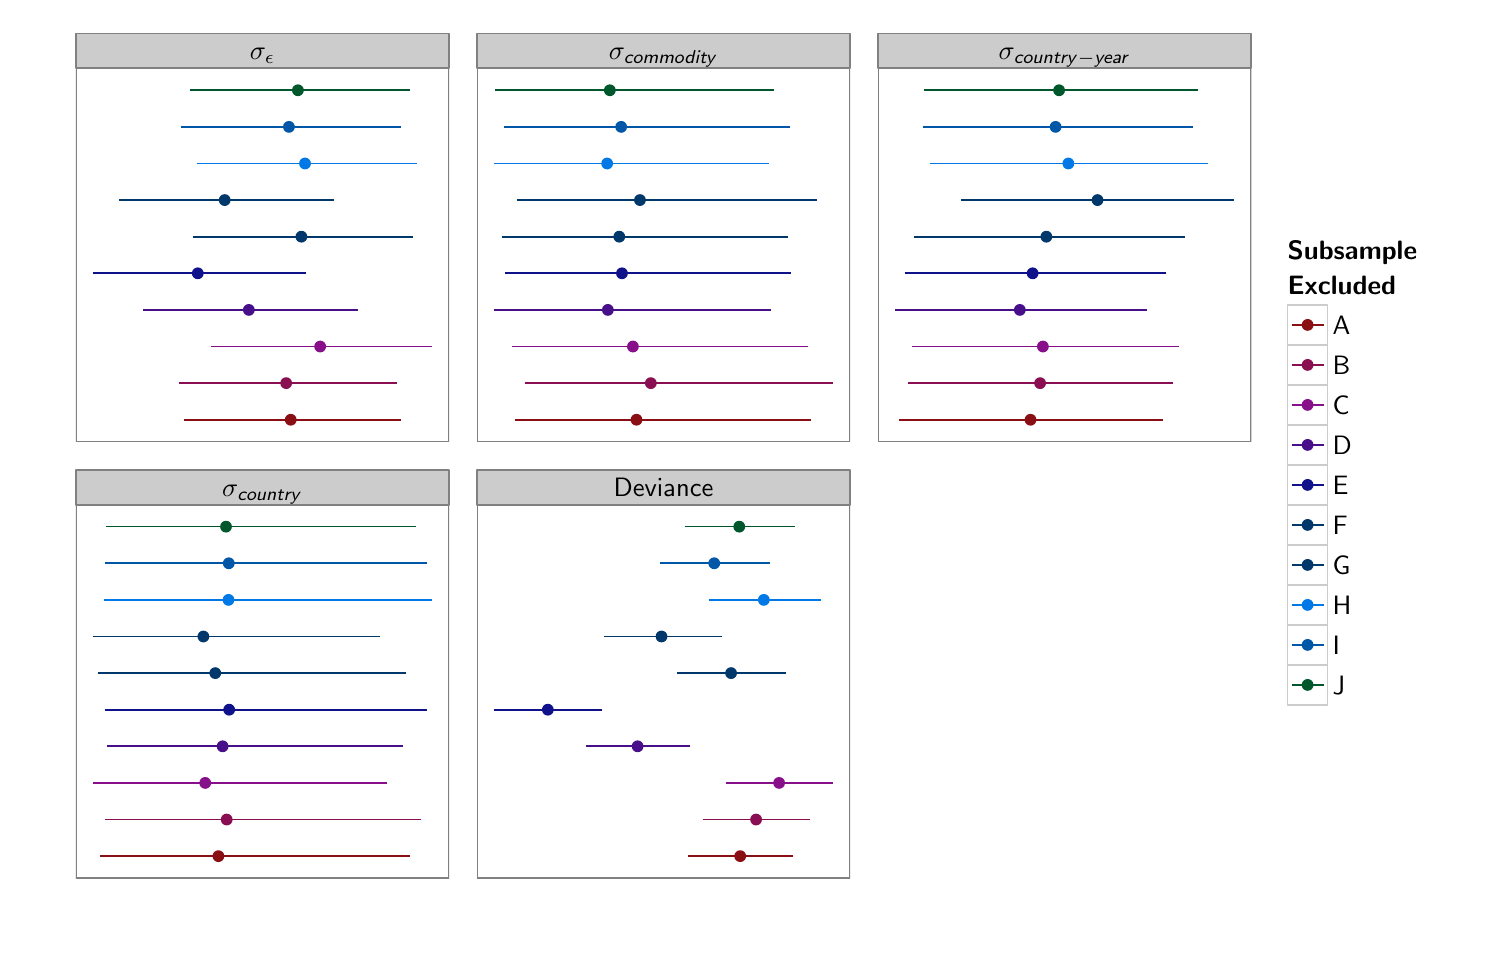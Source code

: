 % Created by tikzDevice version 0.6.2 on 2012-04-27 21:02:36
% !TEX encoding = UTF-8 Unicode
\documentclass[10pt]{article}
\usepackage{tikz}

\renewcommand{\familydefault}{\sfdefault}
\usepackage{sfmath}

\usepackage[active,tightpage,psfixbb]{preview}

\PreviewEnvironment{pgfpicture}

\setlength\PreviewBorder{0pt}
\begin{document}

\begin{tikzpicture}[x=1pt,y=1pt]
\definecolor[named]{drawColor}{rgb}{0.00,0.00,0.00}
\definecolor[named]{fillColor}{rgb}{1.00,1.00,1.00}
\fill[color=fillColor,fill opacity=0.00,] (0,0) rectangle (542.02,344.73);
\begin{scope}
\path[clip] (  0.00,  0.00) rectangle (542.02,344.73);
\end{scope}
\begin{scope}
\path[clip] (  0.00,  0.00) rectangle (542.02,344.73);
\end{scope}
\begin{scope}
\path[clip] (  0.00,  0.00) rectangle (542.02,344.73);
\end{scope}
\begin{scope}
\path[clip] (  0.00,  0.00) rectangle (542.02,344.73);
\end{scope}
\begin{scope}
\path[clip] (  0.00,  0.00) rectangle (542.02,344.73);
\end{scope}
\begin{scope}
\path[clip] (  0.00,  0.00) rectangle (542.02,344.73);
\end{scope}
\begin{scope}
\path[clip] (  0.00,  0.00) rectangle (542.02,344.73);
\end{scope}
\begin{scope}
\path[clip] (  0.00,  0.00) rectangle (542.02,344.73);
\end{scope}
\begin{scope}
\path[clip] (  0.00,  0.00) rectangle (542.02,344.73);
\end{scope}
\begin{scope}
\path[clip] (  0.00,  0.00) rectangle (542.02,344.73);
\end{scope}
\begin{scope}
\path[clip] (  0.00,  0.00) rectangle (542.02,344.73);
\end{scope}
\begin{scope}
\path[clip] (  0.00,  0.00) rectangle (542.02,344.73);
\end{scope}
\begin{scope}
\path[clip] (  0.00,  0.00) rectangle (542.02,344.73);
\end{scope}
\begin{scope}
\path[clip] (  0.00,  0.00) rectangle (542.02,344.73);
\end{scope}
\begin{scope}
\path[clip] ( 27.42,185.12) rectangle (162.25,320.05);
\end{scope}
\begin{scope}
\path[clip] (  0.00,  0.00) rectangle (542.02,344.73);
\end{scope}
\begin{scope}
\path[clip] (172.37,185.12) rectangle (307.19,320.05);
\end{scope}
\begin{scope}
\path[clip] (  0.00,  0.00) rectangle (542.02,344.73);
\end{scope}
\begin{scope}
\path[clip] (317.32,185.12) rectangle (452.14,320.05);
\end{scope}
\begin{scope}
\path[clip] (  0.00,  0.00) rectangle (542.02,344.73);
\end{scope}
\begin{scope}
\path[clip] ( 27.42, 27.42) rectangle (162.25,162.36);
\end{scope}
\begin{scope}
\path[clip] (  0.00,  0.00) rectangle (542.02,344.73);
\end{scope}
\begin{scope}
\path[clip] (172.37, 27.42) rectangle (307.19,162.36);
\end{scope}
\begin{scope}
\path[clip] (  0.00,  0.00) rectangle (542.02,344.73);
\end{scope}
\begin{scope}
\path[clip] (  0.00,  0.00) rectangle (542.02,344.73);
\end{scope}
\begin{scope}
\path[clip] (  0.00,  0.00) rectangle (542.02,344.73);
\end{scope}
\begin{scope}
\path[clip] (  0.00,  0.00) rectangle (542.02,344.73);
\end{scope}
\begin{scope}
\path[clip] (  0.00,  0.00) rectangle (542.02,344.73);
\end{scope}
\begin{scope}
\path[clip] (  0.00,  0.00) rectangle (542.02,344.73);
\end{scope}
\begin{scope}
\path[clip] (  0.00,  0.00) rectangle (542.02,344.73);
\end{scope}
\begin{scope}
\path[clip] (  0.00,  0.00) rectangle (542.02,344.73);
\end{scope}
\begin{scope}
\path[clip] (  0.00,  0.00) rectangle (542.02,344.73);
\end{scope}
\begin{scope}
\path[clip] (  0.00,  0.00) rectangle (542.02,344.73);
\end{scope}
\begin{scope}
\path[clip] (  0.00,  0.00) rectangle (542.02,344.73);
\end{scope}
\begin{scope}
\path[clip] (  0.00,  0.00) rectangle (542.02,344.73);
\end{scope}
\begin{scope}
\path[clip] (  0.00,  0.00) rectangle (542.02,344.73);
\end{scope}
\begin{scope}
\path[clip] (  0.00,  0.00) rectangle (542.02,344.73);
\end{scope}
\begin{scope}
\path[clip] (  0.00,  0.00) rectangle (542.02,344.73);
\end{scope}
\begin{scope}
\path[clip] (  0.00,  0.00) rectangle (542.02,344.73);
\end{scope}
\begin{scope}
\path[clip] (  0.00,  0.00) rectangle (542.02,344.73);
\end{scope}
\begin{scope}
\path[clip] (  0.00,  0.00) rectangle (542.02,344.73);
\end{scope}
\begin{scope}
\path[clip] (  0.00,  0.00) rectangle (542.02,344.73);
\end{scope}
\begin{scope}
\path[clip] (  0.00,  0.00) rectangle (542.02,344.73);
\end{scope}
\begin{scope}
\path[clip] (  0.00,  0.00) rectangle (542.02,344.73);
\end{scope}
\begin{scope}
\path[clip] (  0.00,  0.00) rectangle (542.02,344.73);
\end{scope}
\begin{scope}
\path[clip] (  0.00,  0.00) rectangle (542.02,344.73);
\end{scope}
\begin{scope}
\path[clip] (  0.00,  0.00) rectangle (542.02,344.73);
\end{scope}
\begin{scope}
\path[clip] (  0.00,  0.00) rectangle (542.02,344.73);
\end{scope}
\begin{scope}
\path[clip] (  0.00,  0.00) rectangle (542.02,344.73);
\end{scope}
\begin{scope}
\path[clip] (  0.00,  0.00) rectangle (542.02,344.73);
\end{scope}
\begin{scope}
\path[clip] (  0.00,  0.00) rectangle (542.02,344.73);
\end{scope}
\begin{scope}
\path[clip] (  0.00,  0.00) rectangle (542.02,344.73);
\end{scope}
\begin{scope}
\path[clip] (  0.00,  0.00) rectangle (542.02,344.73);
\end{scope}
\begin{scope}
\path[clip] (  0.00,  0.00) rectangle (542.02,344.73);
\end{scope}
\begin{scope}
\path[clip] (  0.00,  0.00) rectangle (542.02,344.73);
\end{scope}
\begin{scope}
\path[clip] (  0.00,  0.00) rectangle (542.02,344.73);
\end{scope}
\begin{scope}
\path[clip] (  0.00,  0.00) rectangle (542.02,344.73);
\end{scope}
\begin{scope}
\path[clip] (  0.00,  0.00) rectangle (542.02,344.73);
\end{scope}
\begin{scope}
\path[clip] (  0.00,  0.00) rectangle (542.02,344.73);
\end{scope}
\begin{scope}
\path[clip] (  0.00,  0.00) rectangle (542.02,344.73);
\end{scope}
\begin{scope}
\path[clip] (  0.00,  0.00) rectangle (542.02,344.73);
\end{scope}
\begin{scope}
\path[clip] (  0.00,  0.00) rectangle (542.02,344.73);
\end{scope}
\begin{scope}
\path[clip] (  0.00,  0.00) rectangle (542.02,344.73);

\draw[fill opacity=0.00,draw opacity=0.00,] (  0.00,  0.00) rectangle (542.02,344.73);
\end{scope}
\begin{scope}
\path[clip] (  0.00,  0.00) rectangle (542.02,344.73);
\end{scope}
\begin{scope}
\path[clip] ( 27.42,185.12) rectangle (162.25,320.05);
\definecolor[named]{fillColor}{rgb}{1.00,1.00,1.00}

\draw[fill=fillColor,draw opacity=0.00,] ( 27.42,185.12) rectangle (162.25,320.05);
\definecolor[named]{drawColor}{rgb}{0.54,0.06,0.08}

\draw[color=drawColor,line width= 0.6pt,line join=round,fill opacity=0.00,] ( 66.33,193.05) -- (145.03,193.05);
\definecolor[named]{fillColor}{rgb}{0.54,0.06,0.08}

\draw[fill=fillColor,draw opacity=0.00,] (105.05,193.05) circle (  2.13);
\definecolor[named]{drawColor}{rgb}{0.54,0.06,0.32}

\draw[color=drawColor,line width= 0.6pt,line join=round,fill opacity=0.00,] ( 64.86,206.28) -- (143.31,206.28);
\definecolor[named]{fillColor}{rgb}{0.54,0.06,0.32}

\draw[fill=fillColor,draw opacity=0.00,] (103.41,206.28) circle (  2.13);
\definecolor[named]{drawColor}{rgb}{0.53,0.06,0.54}

\draw[color=drawColor,line width= 0.6pt,line join=round,fill opacity=0.00,] ( 76.38,219.51) -- (156.12,219.51);
\definecolor[named]{fillColor}{rgb}{0.53,0.06,0.54}

\draw[fill=fillColor,draw opacity=0.00,] (115.69,219.51) circle (  2.13);
\definecolor[named]{drawColor}{rgb}{0.28,0.06,0.54}

\draw[color=drawColor,line width= 0.6pt,line join=round,fill opacity=0.00,] ( 51.61,232.74) -- (129.52,232.74);
\definecolor[named]{fillColor}{rgb}{0.28,0.06,0.54}

\draw[fill=fillColor,draw opacity=0.00,] ( 89.92,232.74) circle (  2.13);
\definecolor[named]{drawColor}{rgb}{0.06,0.07,0.54}

\draw[color=drawColor,line width= 0.6pt,line join=round,fill opacity=0.00,] ( 33.55,245.97) -- (110.62,245.97);
\definecolor[named]{fillColor}{rgb}{0.06,0.07,0.54}

\draw[fill=fillColor,draw opacity=0.00,] ( 71.47,245.97) circle (  2.13);
\definecolor[named]{drawColor}{rgb}{0.00,0.22,0.42}

\draw[color=drawColor,line width= 0.6pt,line join=round,fill opacity=0.00,] ( 69.81,259.20) -- (149.41,259.20);
\definecolor[named]{fillColor}{rgb}{0.00,0.22,0.42}

\draw[fill=fillColor,draw opacity=0.00,] (108.91,259.20) circle (  2.13);
\definecolor[named]{drawColor}{rgb}{0.00,0.22,0.42}

\draw[color=drawColor,line width= 0.6pt,line join=round,fill opacity=0.00,] ( 43.15,272.43) -- (120.52,272.43);
\definecolor[named]{fillColor}{rgb}{0.00,0.22,0.42}

\draw[fill=fillColor,draw opacity=0.00,] ( 81.19,272.43) circle (  2.13);
\definecolor[named]{drawColor}{rgb}{0.00,0.47,0.90}

\draw[color=drawColor,line width= 0.6pt,line join=round,fill opacity=0.00,] ( 71.02,285.65) -- (150.73,285.65);
\definecolor[named]{fillColor}{rgb}{0.00,0.47,0.90}

\draw[fill=fillColor,draw opacity=0.00,] (110.22,285.65) circle (  2.13);
\definecolor[named]{drawColor}{rgb}{0.00,0.34,0.66}

\draw[color=drawColor,line width= 0.6pt,line join=round,fill opacity=0.00,] ( 65.34,298.88) -- (144.84,298.88);
\definecolor[named]{fillColor}{rgb}{0.00,0.34,0.66}

\draw[fill=fillColor,draw opacity=0.00,] (104.41,298.88) circle (  2.13);
\definecolor[named]{drawColor}{rgb}{0.00,0.34,0.17}

\draw[color=drawColor,line width= 0.6pt,line join=round,fill opacity=0.00,] ( 68.64,312.11) -- (148.05,312.11);
\definecolor[named]{fillColor}{rgb}{0.00,0.34,0.17}

\draw[fill=fillColor,draw opacity=0.00,] (107.65,312.11) circle (  2.13);
\definecolor[named]{drawColor}{rgb}{0.50,0.50,0.50}

\draw[color=drawColor,line width= 0.6pt,line cap=round,line join=round,fill opacity=0.00,] ( 27.42,185.12) rectangle (162.25,320.05);
\end{scope}
\begin{scope}
\path[clip] (  0.00,  0.00) rectangle (542.02,344.73);
\end{scope}
\begin{scope}
\path[clip] (172.37,185.12) rectangle (307.19,320.05);
\definecolor[named]{fillColor}{rgb}{1.00,1.00,1.00}

\draw[fill=fillColor,draw opacity=0.00,] (172.37,185.12) rectangle (307.19,320.05);
\definecolor[named]{drawColor}{rgb}{0.54,0.06,0.08}

\draw[color=drawColor,line width= 0.6pt,line join=round,fill opacity=0.00,] (185.96,193.05) -- (292.97,193.05);
\definecolor[named]{fillColor}{rgb}{0.54,0.06,0.08}

\draw[fill=fillColor,draw opacity=0.00,] (229.99,193.05) circle (  2.13);
\definecolor[named]{drawColor}{rgb}{0.54,0.06,0.32}

\draw[color=drawColor,line width= 0.6pt,line join=round,fill opacity=0.00,] (189.53,206.28) -- (301.06,206.28);
\definecolor[named]{fillColor}{rgb}{0.54,0.06,0.32}

\draw[fill=fillColor,draw opacity=0.00,] (235.18,206.28) circle (  2.13);
\definecolor[named]{drawColor}{rgb}{0.53,0.06,0.54}

\draw[color=drawColor,line width= 0.6pt,line join=round,fill opacity=0.00,] (185.01,219.51) -- (291.82,219.51);
\definecolor[named]{fillColor}{rgb}{0.53,0.06,0.54}

\draw[fill=fillColor,draw opacity=0.00,] (228.71,219.51) circle (  2.13);
\definecolor[named]{drawColor}{rgb}{0.28,0.06,0.54}

\draw[color=drawColor,line width= 0.6pt,line join=round,fill opacity=0.00,] (178.67,232.74) -- (278.53,232.74);
\definecolor[named]{fillColor}{rgb}{0.28,0.06,0.54}

\draw[fill=fillColor,draw opacity=0.00,] (219.65,232.74) circle (  2.13);
\definecolor[named]{drawColor}{rgb}{0.06,0.07,0.54}

\draw[color=drawColor,line width= 0.6pt,line join=round,fill opacity=0.00,] (182.42,245.97) -- (285.65,245.97);
\definecolor[named]{fillColor}{rgb}{0.06,0.07,0.54}

\draw[fill=fillColor,draw opacity=0.00,] (224.75,245.97) circle (  2.13);
\definecolor[named]{drawColor}{rgb}{0.00,0.22,0.42}

\draw[color=drawColor,line width= 0.6pt,line join=round,fill opacity=0.00,] (181.38,259.20) -- (284.92,259.20);
\definecolor[named]{fillColor}{rgb}{0.00,0.22,0.42}

\draw[fill=fillColor,draw opacity=0.00,] (223.77,259.20) circle (  2.13);
\definecolor[named]{drawColor}{rgb}{0.00,0.22,0.42}

\draw[color=drawColor,line width= 0.6pt,line join=round,fill opacity=0.00,] (186.67,272.43) -- (295.06,272.43);
\definecolor[named]{fillColor}{rgb}{0.00,0.22,0.42}

\draw[fill=fillColor,draw opacity=0.00,] (231.24,272.43) circle (  2.13);
\definecolor[named]{drawColor}{rgb}{0.00,0.47,0.90}

\draw[color=drawColor,line width= 0.6pt,line join=round,fill opacity=0.00,] (178.50,285.65) -- (277.76,285.65);
\definecolor[named]{fillColor}{rgb}{0.00,0.47,0.90}

\draw[fill=fillColor,draw opacity=0.00,] (219.39,285.65) circle (  2.13);
\definecolor[named]{drawColor}{rgb}{0.00,0.34,0.66}

\draw[color=drawColor,line width= 0.6pt,line join=round,fill opacity=0.00,] (182.10,298.88) -- (285.31,298.88);
\definecolor[named]{fillColor}{rgb}{0.00,0.34,0.66}

\draw[fill=fillColor,draw opacity=0.00,] (224.46,298.88) circle (  2.13);
\definecolor[named]{drawColor}{rgb}{0.00,0.34,0.17}

\draw[color=drawColor,line width= 0.6pt,line join=round,fill opacity=0.00,] (179.02,312.11) -- (279.70,312.11);
\definecolor[named]{fillColor}{rgb}{0.00,0.34,0.17}

\draw[fill=fillColor,draw opacity=0.00,] (220.36,312.11) circle (  2.13);
\definecolor[named]{drawColor}{rgb}{0.50,0.50,0.50}

\draw[color=drawColor,line width= 0.6pt,line cap=round,line join=round,fill opacity=0.00,] (172.37,185.12) rectangle (307.19,320.05);
\end{scope}
\begin{scope}
\path[clip] (  0.00,  0.00) rectangle (542.02,344.73);
\end{scope}
\begin{scope}
\path[clip] (317.32,185.12) rectangle (452.14,320.05);
\definecolor[named]{fillColor}{rgb}{1.00,1.00,1.00}

\draw[fill=fillColor,draw opacity=0.00,] (317.32,185.12) rectangle (452.14,320.05);
\definecolor[named]{drawColor}{rgb}{0.54,0.06,0.08}

\draw[color=drawColor,line width= 0.6pt,line join=round,fill opacity=0.00,] (324.82,193.05) -- (420.25,193.05);
\definecolor[named]{fillColor}{rgb}{0.54,0.06,0.08}

\draw[fill=fillColor,draw opacity=0.00,] (372.38,193.05) circle (  2.13);
\definecolor[named]{drawColor}{rgb}{0.54,0.06,0.32}

\draw[color=drawColor,line width= 0.6pt,line join=round,fill opacity=0.00,] (328.08,206.28) -- (423.81,206.28);
\definecolor[named]{fillColor}{rgb}{0.54,0.06,0.32}

\draw[fill=fillColor,draw opacity=0.00,] (375.84,206.28) circle (  2.13);
\definecolor[named]{drawColor}{rgb}{0.53,0.06,0.54}

\draw[color=drawColor,line width= 0.6pt,line join=round,fill opacity=0.00,] (329.48,219.51) -- (426.07,219.51);
\definecolor[named]{fillColor}{rgb}{0.53,0.06,0.54}

\draw[fill=fillColor,draw opacity=0.00,] (376.85,219.51) circle (  2.13);
\definecolor[named]{drawColor}{rgb}{0.28,0.06,0.54}

\draw[color=drawColor,line width= 0.6pt,line join=round,fill opacity=0.00,] (323.45,232.74) -- (414.62,232.74);
\definecolor[named]{fillColor}{rgb}{0.28,0.06,0.54}

\draw[fill=fillColor,draw opacity=0.00,] (368.51,232.74) circle (  2.13);
\definecolor[named]{drawColor}{rgb}{0.06,0.07,0.54}

\draw[color=drawColor,line width= 0.6pt,line join=round,fill opacity=0.00,] (326.88,245.97) -- (421.32,245.97);
\definecolor[named]{fillColor}{rgb}{0.06,0.07,0.54}

\draw[fill=fillColor,draw opacity=0.00,] (373.14,245.97) circle (  2.13);
\definecolor[named]{drawColor}{rgb}{0.00,0.22,0.42}

\draw[color=drawColor,line width= 0.6pt,line join=round,fill opacity=0.00,] (330.18,259.20) -- (428.12,259.20);
\definecolor[named]{fillColor}{rgb}{0.00,0.22,0.42}

\draw[fill=fillColor,draw opacity=0.00,] (378.10,259.20) circle (  2.13);
\definecolor[named]{drawColor}{rgb}{0.00,0.22,0.42}

\draw[color=drawColor,line width= 0.6pt,line join=round,fill opacity=0.00,] (347.13,272.43) -- (446.01,272.43);
\definecolor[named]{fillColor}{rgb}{0.00,0.22,0.42}

\draw[fill=fillColor,draw opacity=0.00,] (396.59,272.43) circle (  2.13);
\definecolor[named]{drawColor}{rgb}{0.00,0.47,0.90}

\draw[color=drawColor,line width= 0.6pt,line join=round,fill opacity=0.00,] (336.14,285.65) -- (436.64,285.65);
\definecolor[named]{fillColor}{rgb}{0.00,0.47,0.90}

\draw[fill=fillColor,draw opacity=0.00,] (386.04,285.65) circle (  2.13);
\definecolor[named]{drawColor}{rgb}{0.00,0.34,0.66}

\draw[color=drawColor,line width= 0.6pt,line join=round,fill opacity=0.00,] (333.46,298.88) -- (431.03,298.88);
\definecolor[named]{fillColor}{rgb}{0.00,0.34,0.66}

\draw[fill=fillColor,draw opacity=0.00,] (381.44,298.88) circle (  2.13);
\definecolor[named]{drawColor}{rgb}{0.00,0.34,0.17}

\draw[color=drawColor,line width= 0.6pt,line join=round,fill opacity=0.00,] (333.99,312.11) -- (432.86,312.11);
\definecolor[named]{fillColor}{rgb}{0.00,0.34,0.17}

\draw[fill=fillColor,draw opacity=0.00,] (382.69,312.11) circle (  2.13);
\definecolor[named]{drawColor}{rgb}{0.50,0.50,0.50}

\draw[color=drawColor,line width= 0.6pt,line cap=round,line join=round,fill opacity=0.00,] (317.32,185.12) rectangle (452.14,320.05);
\end{scope}
\begin{scope}
\path[clip] (  0.00,  0.00) rectangle (542.02,344.73);
\end{scope}
\begin{scope}
\path[clip] ( 27.42, 27.42) rectangle (162.25,162.36);
\definecolor[named]{fillColor}{rgb}{1.00,1.00,1.00}

\draw[fill=fillColor,draw opacity=0.00,] ( 27.42, 27.42) rectangle (162.25,162.36);
\definecolor[named]{drawColor}{rgb}{0.54,0.06,0.08}

\draw[color=drawColor,line width= 0.6pt,line join=round,fill opacity=0.00,] ( 35.97, 35.36) -- (148.01, 35.36);
\definecolor[named]{fillColor}{rgb}{0.54,0.06,0.08}

\draw[fill=fillColor,draw opacity=0.00,] ( 78.92, 35.36) circle (  2.13);
\definecolor[named]{drawColor}{rgb}{0.54,0.06,0.32}

\draw[color=drawColor,line width= 0.6pt,line join=round,fill opacity=0.00,] ( 38.05, 48.59) -- (151.96, 48.59);
\definecolor[named]{fillColor}{rgb}{0.54,0.06,0.32}

\draw[fill=fillColor,draw opacity=0.00,] ( 81.92, 48.59) circle (  2.13);
\definecolor[named]{drawColor}{rgb}{0.53,0.06,0.54}

\draw[color=drawColor,line width= 0.6pt,line join=round,fill opacity=0.00,] ( 33.73, 61.82) -- (139.78, 61.82);
\definecolor[named]{fillColor}{rgb}{0.53,0.06,0.54}

\draw[fill=fillColor,draw opacity=0.00,] ( 74.16, 61.82) circle (  2.13);
\definecolor[named]{drawColor}{rgb}{0.28,0.06,0.54}

\draw[color=drawColor,line width= 0.6pt,line join=round,fill opacity=0.00,] ( 38.83, 75.05) -- (145.63, 75.05);
\definecolor[named]{fillColor}{rgb}{0.28,0.06,0.54}

\draw[fill=fillColor,draw opacity=0.00,] ( 80.44, 75.05) circle (  2.13);
\definecolor[named]{drawColor}{rgb}{0.06,0.07,0.54}

\draw[color=drawColor,line width= 0.6pt,line join=round,fill opacity=0.00,] ( 37.98, 88.28) -- (154.16, 88.28);
\definecolor[named]{fillColor}{rgb}{0.06,0.07,0.54}

\draw[fill=fillColor,draw opacity=0.00,] ( 82.81, 88.28) circle (  2.13);
\definecolor[named]{drawColor}{rgb}{0.00,0.22,0.42}

\draw[color=drawColor,line width= 0.6pt,line join=round,fill opacity=0.00,] ( 35.29,101.50) -- (146.85,101.50);
\definecolor[named]{fillColor}{rgb}{0.00,0.22,0.42}

\draw[fill=fillColor,draw opacity=0.00,] ( 77.79,101.50) circle (  2.13);
\definecolor[named]{drawColor}{rgb}{0.00,0.22,0.42}

\draw[color=drawColor,line width= 0.6pt,line join=round,fill opacity=0.00,] ( 33.55,114.73) -- (137.28,114.73);
\definecolor[named]{fillColor}{rgb}{0.00,0.22,0.42}

\draw[fill=fillColor,draw opacity=0.00,] ( 73.49,114.73) circle (  2.13);
\definecolor[named]{drawColor}{rgb}{0.00,0.47,0.90}

\draw[color=drawColor,line width= 0.6pt,line join=round,fill opacity=0.00,] ( 37.41,127.96) -- (156.12,127.96);
\definecolor[named]{fillColor}{rgb}{0.00,0.47,0.90}

\draw[fill=fillColor,draw opacity=0.00,] ( 82.56,127.96) circle (  2.13);
\definecolor[named]{drawColor}{rgb}{0.00,0.34,0.66}

\draw[color=drawColor,line width= 0.6pt,line join=round,fill opacity=0.00,] ( 38.09,141.19) -- (154.23,141.19);
\definecolor[named]{fillColor}{rgb}{0.00,0.34,0.66}

\draw[fill=fillColor,draw opacity=0.00,] ( 82.67,141.19) circle (  2.13);
\definecolor[named]{drawColor}{rgb}{0.00,0.34,0.17}

\draw[color=drawColor,line width= 0.6pt,line join=round,fill opacity=0.00,] ( 38.23,154.42) -- (150.45,154.42);
\definecolor[named]{fillColor}{rgb}{0.00,0.34,0.17}

\draw[fill=fillColor,draw opacity=0.00,] ( 81.67,154.42) circle (  2.13);
\definecolor[named]{drawColor}{rgb}{0.50,0.50,0.50}

\draw[color=drawColor,line width= 0.6pt,line cap=round,line join=round,fill opacity=0.00,] ( 27.42, 27.42) rectangle (162.25,162.36);
\end{scope}
\begin{scope}
\path[clip] (  0.00,  0.00) rectangle (542.02,344.73);
\end{scope}
\begin{scope}
\path[clip] (172.37, 27.42) rectangle (307.19,162.36);
\definecolor[named]{fillColor}{rgb}{1.00,1.00,1.00}

\draw[fill=fillColor,draw opacity=0.00,] (172.37, 27.42) rectangle (307.19,162.36);
\definecolor[named]{drawColor}{rgb}{0.54,0.06,0.08}

\draw[color=drawColor,line width= 0.6pt,line join=round,fill opacity=0.00,] (248.55, 35.36) -- (286.57, 35.36);
\definecolor[named]{fillColor}{rgb}{0.54,0.06,0.08}

\draw[fill=fillColor,draw opacity=0.00,] (267.47, 35.36) circle (  2.13);
\definecolor[named]{drawColor}{rgb}{0.54,0.06,0.32}

\draw[color=drawColor,line width= 0.6pt,line join=round,fill opacity=0.00,] (253.89, 48.59) -- (292.63, 48.59);
\definecolor[named]{fillColor}{rgb}{0.54,0.06,0.32}

\draw[fill=fillColor,draw opacity=0.00,] (273.21, 48.59) circle (  2.13);
\definecolor[named]{drawColor}{rgb}{0.53,0.06,0.54}

\draw[color=drawColor,line width= 0.6pt,line join=round,fill opacity=0.00,] (262.30, 61.82) -- (301.06, 61.82);
\definecolor[named]{fillColor}{rgb}{0.53,0.06,0.54}

\draw[fill=fillColor,draw opacity=0.00,] (281.53, 61.82) circle (  2.13);
\definecolor[named]{drawColor}{rgb}{0.28,0.06,0.54}

\draw[color=drawColor,line width= 0.6pt,line join=round,fill opacity=0.00,] (211.78, 75.05) -- (249.23, 75.05);
\definecolor[named]{fillColor}{rgb}{0.28,0.06,0.54}

\draw[fill=fillColor,draw opacity=0.00,] (230.40, 75.05) circle (  2.13);
\definecolor[named]{drawColor}{rgb}{0.06,0.07,0.54}

\draw[color=drawColor,line width= 0.6pt,line join=round,fill opacity=0.00,] (178.50, 88.28) -- (217.60, 88.28);
\definecolor[named]{fillColor}{rgb}{0.06,0.07,0.54}

\draw[fill=fillColor,draw opacity=0.00,] (197.96, 88.28) circle (  2.13);
\definecolor[named]{drawColor}{rgb}{0.00,0.22,0.42}

\draw[color=drawColor,line width= 0.6pt,line join=round,fill opacity=0.00,] (244.58,101.50) -- (284.14,101.50);
\definecolor[named]{fillColor}{rgb}{0.00,0.22,0.42}

\draw[fill=fillColor,draw opacity=0.00,] (264.18,101.50) circle (  2.13);
\definecolor[named]{drawColor}{rgb}{0.00,0.22,0.42}

\draw[color=drawColor,line width= 0.6pt,line join=round,fill opacity=0.00,] (218.19,114.73) -- (260.90,114.73);
\definecolor[named]{fillColor}{rgb}{0.00,0.22,0.42}

\draw[fill=fillColor,draw opacity=0.00,] (239.04,114.73) circle (  2.13);
\definecolor[named]{drawColor}{rgb}{0.00,0.47,0.90}

\draw[color=drawColor,line width= 0.6pt,line join=round,fill opacity=0.00,] (256.03,127.96) -- (296.80,127.96);
\definecolor[named]{fillColor}{rgb}{0.00,0.47,0.90}

\draw[fill=fillColor,draw opacity=0.00,] (276.01,127.96) circle (  2.13);
\definecolor[named]{drawColor}{rgb}{0.00,0.34,0.66}

\draw[color=drawColor,line width= 0.6pt,line join=round,fill opacity=0.00,] (238.35,141.19) -- (278.25,141.19);
\definecolor[named]{fillColor}{rgb}{0.00,0.34,0.66}

\draw[fill=fillColor,draw opacity=0.00,] (258.08,141.19) circle (  2.13);
\definecolor[named]{drawColor}{rgb}{0.00,0.34,0.17}

\draw[color=drawColor,line width= 0.6pt,line join=round,fill opacity=0.00,] (247.38,154.42) -- (287.36,154.42);
\definecolor[named]{fillColor}{rgb}{0.00,0.34,0.17}

\draw[fill=fillColor,draw opacity=0.00,] (267.13,154.42) circle (  2.13);
\definecolor[named]{drawColor}{rgb}{0.50,0.50,0.50}

\draw[color=drawColor,line width= 0.6pt,line cap=round,line join=round,fill opacity=0.00,] (172.37, 27.42) rectangle (307.19,162.36);
\end{scope}
\begin{scope}
\path[clip] (  0.00,  0.00) rectangle (542.02,344.73);
\end{scope}
\begin{scope}
\path[clip] (  0.00,  0.00) rectangle (542.02,344.73);
\definecolor[named]{drawColor}{rgb}{0.50,0.50,0.50}
\definecolor[named]{fillColor}{rgb}{0.80,0.80,0.80}

\draw[color=drawColor,line width= 0.6pt,line cap=round,line join=round,fill=fillColor,] ( 27.42,320.05) rectangle (162.25,332.68);
\definecolor[named]{drawColor}{rgb}{0.00,0.00,0.00}

\node[color=drawColor,anchor=base,inner sep=0pt, outer sep=0pt, scale=  0.96] at ( 94.83,323.06) {$\sigma_{\epsilon}$};
\end{scope}
\begin{scope}
\path[clip] (  0.00,  0.00) rectangle (542.02,344.73);
\end{scope}
\begin{scope}
\path[clip] (  0.00,  0.00) rectangle (542.02,344.73);
\definecolor[named]{drawColor}{rgb}{0.50,0.50,0.50}
\definecolor[named]{fillColor}{rgb}{0.80,0.80,0.80}

\draw[color=drawColor,line width= 0.6pt,line cap=round,line join=round,fill=fillColor,] (172.37,320.05) rectangle (307.19,332.68);
\definecolor[named]{drawColor}{rgb}{0.00,0.00,0.00}

\node[color=drawColor,anchor=base,inner sep=0pt, outer sep=0pt, scale=  0.96] at (239.78,323.06) {$\sigma_{commodity}$};
\end{scope}
\begin{scope}
\path[clip] (  0.00,  0.00) rectangle (542.02,344.73);
\end{scope}
\begin{scope}
\path[clip] (  0.00,  0.00) rectangle (542.02,344.73);
\definecolor[named]{drawColor}{rgb}{0.50,0.50,0.50}
\definecolor[named]{fillColor}{rgb}{0.80,0.80,0.80}

\draw[color=drawColor,line width= 0.6pt,line cap=round,line join=round,fill=fillColor,] (317.32,320.05) rectangle (452.14,332.68);
\definecolor[named]{drawColor}{rgb}{0.00,0.00,0.00}

\node[color=drawColor,anchor=base,inner sep=0pt, outer sep=0pt, scale=  0.96] at (384.73,323.06) {$\sigma_{country-year}$};
\end{scope}
\begin{scope}
\path[clip] (  0.00,  0.00) rectangle (542.02,344.73);
\end{scope}
\begin{scope}
\path[clip] (  0.00,  0.00) rectangle (542.02,344.73);
\definecolor[named]{drawColor}{rgb}{0.50,0.50,0.50}
\definecolor[named]{fillColor}{rgb}{0.80,0.80,0.80}

\draw[color=drawColor,line width= 0.6pt,line cap=round,line join=round,fill=fillColor,] ( 27.42,162.36) rectangle (162.25,174.99);
\definecolor[named]{drawColor}{rgb}{0.00,0.00,0.00}

\node[color=drawColor,anchor=base,inner sep=0pt, outer sep=0pt, scale=  0.96] at ( 94.83,165.37) {$\sigma_{country}$};
\end{scope}
\begin{scope}
\path[clip] (  0.00,  0.00) rectangle (542.02,344.73);
\end{scope}
\begin{scope}
\path[clip] (  0.00,  0.00) rectangle (542.02,344.73);
\definecolor[named]{drawColor}{rgb}{0.50,0.50,0.50}
\definecolor[named]{fillColor}{rgb}{0.80,0.80,0.80}

\draw[color=drawColor,line width= 0.6pt,line cap=round,line join=round,fill=fillColor,] (172.37,162.36) rectangle (307.19,174.99);
\definecolor[named]{drawColor}{rgb}{0.00,0.00,0.00}

\node[color=drawColor,anchor=base,inner sep=0pt, outer sep=0pt, scale=  0.96] at (239.78,165.37) {Deviance};
\end{scope}
\begin{scope}
\path[clip] (  0.00,  0.00) rectangle (542.02,344.73);
\end{scope}
\begin{scope}
\path[clip] (  0.00,  0.00) rectangle (542.02,344.73);
\end{scope}
\begin{scope}
\path[clip] (  0.00,  0.00) rectangle (542.02,344.73);
\end{scope}
\begin{scope}
\path[clip] (  0.00,  0.00) rectangle (542.02,344.73);
\end{scope}
\begin{scope}
\path[clip] (  0.00,  0.00) rectangle (542.02,344.73);
\end{scope}
\begin{scope}
\path[clip] (  0.00,  0.00) rectangle (542.02,344.73);
\end{scope}
\begin{scope}
\path[clip] (  0.00,  0.00) rectangle (542.02,344.73);
\end{scope}
\begin{scope}
\path[clip] (  0.00,  0.00) rectangle (542.02,344.73);
\end{scope}
\begin{scope}
\path[clip] (  0.00,  0.00) rectangle (542.02,344.73);
\end{scope}
\begin{scope}
\path[clip] (  0.00,  0.00) rectangle (542.02,344.73);
\end{scope}
\begin{scope}
\path[clip] (  0.00,  0.00) rectangle (542.02,344.73);
\end{scope}
\begin{scope}
\path[clip] (  0.00,  0.00) rectangle (542.02,344.73);
\end{scope}
\begin{scope}
\path[clip] (  0.00,  0.00) rectangle (542.02,344.73);
\end{scope}
\begin{scope}
\path[clip] (  0.00,  0.00) rectangle (542.02,344.73);
\end{scope}
\begin{scope}
\path[clip] (  0.00,  0.00) rectangle (542.02,344.73);
\end{scope}
\begin{scope}
\path[clip] (  0.00,  0.00) rectangle (542.02,344.73);
\end{scope}
\begin{scope}
\path[clip] (  0.00,  0.00) rectangle (542.02,344.73);
\end{scope}
\begin{scope}
\path[clip] (  0.00,  0.00) rectangle (542.02,344.73);
\end{scope}
\begin{scope}
\path[clip] (  0.00,  0.00) rectangle (542.02,344.73);
\end{scope}
\begin{scope}
\path[clip] (  0.00,  0.00) rectangle (542.02,344.73);
\end{scope}
\begin{scope}
\path[clip] (  0.00,  0.00) rectangle (542.02,344.73);
\end{scope}
\begin{scope}
\path[clip] (  0.00,  0.00) rectangle (542.02,344.73);
\end{scope}
\begin{scope}
\path[clip] (  0.00,  0.00) rectangle (542.02,344.73);
\end{scope}
\begin{scope}
\path[clip] (  0.00,  0.00) rectangle (542.02,344.73);
\end{scope}
\begin{scope}
\path[clip] (  0.00,  0.00) rectangle (542.02,344.73);
\end{scope}
\begin{scope}
\path[clip] (  0.00,  0.00) rectangle (542.02,344.73);
\end{scope}
\begin{scope}
\path[clip] (  0.00,  0.00) rectangle (542.02,344.73);
\end{scope}
\begin{scope}
\path[clip] (  0.00,  0.00) rectangle (542.02,344.73);
\end{scope}
\begin{scope}
\path[clip] (  0.00,  0.00) rectangle (542.02,344.73);
\end{scope}
\begin{scope}
\path[clip] (  0.00,  0.00) rectangle (542.02,344.73);
\end{scope}
\begin{scope}
\path[clip] (  0.00,  0.00) rectangle (542.02,344.73);
\end{scope}
\begin{scope}
\path[clip] (  0.00,  0.00) rectangle (542.02,344.73);
\end{scope}
\begin{scope}
\path[clip] (  0.00,  0.00) rectangle (542.02,344.73);
\end{scope}
\begin{scope}
\path[clip] (  0.00,  0.00) rectangle (542.02,344.73);
\end{scope}
\begin{scope}
\path[clip] (  0.00,  0.00) rectangle (542.02,344.73);
\end{scope}
\begin{scope}
\path[clip] (  0.00,  0.00) rectangle (542.02,344.73);
\end{scope}
\begin{scope}
\path[clip] (  0.00,  0.00) rectangle (542.02,344.73);
\end{scope}
\begin{scope}
\path[clip] (  0.00,  0.00) rectangle (542.02,344.73);
\end{scope}
\begin{scope}
\path[clip] (  0.00,  0.00) rectangle (542.02,344.73);
\end{scope}
\begin{scope}
\path[clip] (  0.00,  0.00) rectangle (542.02,344.73);
\end{scope}
\begin{scope}
\path[clip] (  0.00,  0.00) rectangle (542.02,344.73);
\end{scope}
\begin{scope}
\path[clip] (  0.00,  0.00) rectangle (542.02,344.73);
\end{scope}
\begin{scope}
\path[clip] (  0.00,  0.00) rectangle (542.02,344.73);
\end{scope}
\begin{scope}
\path[clip] (  0.00,  0.00) rectangle (542.02,344.73);
\end{scope}
\begin{scope}
\path[clip] (  0.00,  0.00) rectangle (542.02,344.73);
\end{scope}
\begin{scope}
\path[clip] (  0.00,  0.00) rectangle (542.02,344.73);
\end{scope}
\begin{scope}
\path[clip] (  0.00,  0.00) rectangle (542.02,344.73);
\end{scope}
\begin{scope}
\path[clip] (  0.00,  0.00) rectangle (542.02,344.73);
\end{scope}
\begin{scope}
\path[clip] (  0.00,  0.00) rectangle (542.02,344.73);
\end{scope}
\begin{scope}
\path[clip] (  0.00,  0.00) rectangle (542.02,344.73);
\end{scope}
\begin{scope}
\path[clip] (  0.00,  0.00) rectangle (542.02,344.73);
\end{scope}
\begin{scope}
\path[clip] (  0.00,  0.00) rectangle (542.02,344.73);
\end{scope}
\begin{scope}
\path[clip] (  0.00,  0.00) rectangle (542.02,344.73);
\end{scope}
\begin{scope}
\path[clip] (  0.00,  0.00) rectangle (542.02,344.73);
\end{scope}
\begin{scope}
\path[clip] (  0.00,  0.00) rectangle (542.02,344.73);
\end{scope}
\begin{scope}
\path[clip] (  0.00,  0.00) rectangle (542.02,344.73);
\end{scope}
\begin{scope}
\path[clip] (  0.00,  0.00) rectangle (542.02,344.73);
\end{scope}
\begin{scope}
\path[clip] (  0.00,  0.00) rectangle (542.02,344.73);
\end{scope}
\begin{scope}
\path[clip] (  0.00,  0.00) rectangle (542.02,344.73);
\end{scope}
\begin{scope}
\path[clip] (  0.00,  0.00) rectangle (542.02,344.73);
\end{scope}
\begin{scope}
\path[clip] (  0.00,  0.00) rectangle (542.02,344.73);
\end{scope}
\begin{scope}
\path[clip] (  0.00,  0.00) rectangle (542.02,344.73);
\end{scope}
\begin{scope}
\path[clip] (  0.00,  0.00) rectangle (542.02,344.73);
\end{scope}
\begin{scope}
\path[clip] (  0.00,  0.00) rectangle (542.02,344.73);
\end{scope}
\begin{scope}
\path[clip] (  0.00,  0.00) rectangle (542.02,344.73);
\end{scope}
\begin{scope}
\path[clip] (  0.00,  0.00) rectangle (542.02,344.73);
\end{scope}
\begin{scope}
\path[clip] (  0.00,  0.00) rectangle (542.02,344.73);
\end{scope}
\begin{scope}
\path[clip] (  0.00,  0.00) rectangle (542.02,344.73);
\end{scope}
\begin{scope}
\path[clip] (  0.00,  0.00) rectangle (542.02,344.73);
\end{scope}
\begin{scope}
\path[clip] (  0.00,  0.00) rectangle (542.02,344.73);
\end{scope}
\begin{scope}
\path[clip] (  0.00,  0.00) rectangle (542.02,344.73);

\draw[fill opacity=0.00,draw opacity=0.00,] (461.01, 85.74) rectangle (521.11,261.73);
\end{scope}
\begin{scope}
\path[clip] (  0.00,  0.00) rectangle (542.02,344.73);
\definecolor[named]{drawColor}{rgb}{0.00,0.00,0.00}

\node[color=drawColor,anchor=base west,inner sep=0pt, outer sep=0pt, scale=  0.96] at (465.28,250.84) {\bfseries Subsample };

\node[color=drawColor,anchor=base west,inner sep=0pt, outer sep=0pt, scale=  0.96] at (465.28,238.16) {\bfseries Excluded};
\end{scope}
\begin{scope}
\path[clip] (  0.00,  0.00) rectangle (542.02,344.73);
\definecolor[named]{drawColor}{rgb}{0.80,0.80,0.80}

\draw[color=drawColor,line width= 0.6pt,line cap=round,line join=round,fill opacity=0.00,] (465.28,220.10) rectangle (479.73,234.55);
\end{scope}
\begin{scope}
\path[clip] (  0.00,  0.00) rectangle (542.02,344.73);
\definecolor[named]{drawColor}{rgb}{0.54,0.06,0.08}

\draw[color=drawColor,line width= 0.6pt,line join=round,fill opacity=0.00,] (466.72,227.32) -- (478.28,227.32);
\definecolor[named]{fillColor}{rgb}{0.54,0.06,0.08}

\draw[fill=fillColor,draw opacity=0.00,] (472.50,227.32) circle (  2.13);
\end{scope}
\begin{scope}
\path[clip] (  0.00,  0.00) rectangle (542.02,344.73);
\definecolor[named]{drawColor}{rgb}{0.80,0.80,0.80}

\draw[color=drawColor,line width= 0.6pt,line cap=round,line join=round,fill opacity=0.00,] (465.28,205.64) rectangle (479.73,220.10);
\end{scope}
\begin{scope}
\path[clip] (  0.00,  0.00) rectangle (542.02,344.73);
\definecolor[named]{drawColor}{rgb}{0.54,0.06,0.32}

\draw[color=drawColor,line width= 0.6pt,line join=round,fill opacity=0.00,] (466.72,212.87) -- (478.28,212.87);
\definecolor[named]{fillColor}{rgb}{0.54,0.06,0.32}

\draw[fill=fillColor,draw opacity=0.00,] (472.50,212.87) circle (  2.13);
\end{scope}
\begin{scope}
\path[clip] (  0.00,  0.00) rectangle (542.02,344.73);
\definecolor[named]{drawColor}{rgb}{0.80,0.80,0.80}

\draw[color=drawColor,line width= 0.6pt,line cap=round,line join=round,fill opacity=0.00,] (465.28,191.19) rectangle (479.73,205.64);
\end{scope}
\begin{scope}
\path[clip] (  0.00,  0.00) rectangle (542.02,344.73);
\definecolor[named]{drawColor}{rgb}{0.53,0.06,0.54}

\draw[color=drawColor,line width= 0.6pt,line join=round,fill opacity=0.00,] (466.72,198.42) -- (478.28,198.42);
\definecolor[named]{fillColor}{rgb}{0.53,0.06,0.54}

\draw[fill=fillColor,draw opacity=0.00,] (472.50,198.42) circle (  2.13);
\end{scope}
\begin{scope}
\path[clip] (  0.00,  0.00) rectangle (542.02,344.73);
\definecolor[named]{drawColor}{rgb}{0.80,0.80,0.80}

\draw[color=drawColor,line width= 0.6pt,line cap=round,line join=round,fill opacity=0.00,] (465.28,176.73) rectangle (479.73,191.19);
\end{scope}
\begin{scope}
\path[clip] (  0.00,  0.00) rectangle (542.02,344.73);
\definecolor[named]{drawColor}{rgb}{0.28,0.06,0.54}

\draw[color=drawColor,line width= 0.6pt,line join=round,fill opacity=0.00,] (466.72,183.96) -- (478.28,183.96);
\definecolor[named]{fillColor}{rgb}{0.28,0.06,0.54}

\draw[fill=fillColor,draw opacity=0.00,] (472.50,183.96) circle (  2.13);
\end{scope}
\begin{scope}
\path[clip] (  0.00,  0.00) rectangle (542.02,344.73);
\definecolor[named]{drawColor}{rgb}{0.80,0.80,0.80}

\draw[color=drawColor,line width= 0.6pt,line cap=round,line join=round,fill opacity=0.00,] (465.28,162.28) rectangle (479.73,176.73);
\end{scope}
\begin{scope}
\path[clip] (  0.00,  0.00) rectangle (542.02,344.73);
\definecolor[named]{drawColor}{rgb}{0.06,0.07,0.54}

\draw[color=drawColor,line width= 0.6pt,line join=round,fill opacity=0.00,] (466.72,169.51) -- (478.28,169.51);
\definecolor[named]{fillColor}{rgb}{0.06,0.07,0.54}

\draw[fill=fillColor,draw opacity=0.00,] (472.50,169.51) circle (  2.13);
\end{scope}
\begin{scope}
\path[clip] (  0.00,  0.00) rectangle (542.02,344.73);
\definecolor[named]{drawColor}{rgb}{0.80,0.80,0.80}

\draw[color=drawColor,line width= 0.6pt,line cap=round,line join=round,fill opacity=0.00,] (465.28,147.83) rectangle (479.73,162.28);
\end{scope}
\begin{scope}
\path[clip] (  0.00,  0.00) rectangle (542.02,344.73);
\definecolor[named]{drawColor}{rgb}{0.00,0.22,0.42}

\draw[color=drawColor,line width= 0.6pt,line join=round,fill opacity=0.00,] (466.72,155.05) -- (478.28,155.05);
\definecolor[named]{fillColor}{rgb}{0.00,0.22,0.42}

\draw[fill=fillColor,draw opacity=0.00,] (472.50,155.05) circle (  2.13);
\end{scope}
\begin{scope}
\path[clip] (  0.00,  0.00) rectangle (542.02,344.73);
\definecolor[named]{drawColor}{rgb}{0.80,0.80,0.80}

\draw[color=drawColor,line width= 0.6pt,line cap=round,line join=round,fill opacity=0.00,] (465.28,133.37) rectangle (479.73,147.83);
\end{scope}
\begin{scope}
\path[clip] (  0.00,  0.00) rectangle (542.02,344.73);
\definecolor[named]{drawColor}{rgb}{0.00,0.22,0.42}

\draw[color=drawColor,line width= 0.6pt,line join=round,fill opacity=0.00,] (466.72,140.60) -- (478.28,140.60);
\definecolor[named]{fillColor}{rgb}{0.00,0.22,0.42}

\draw[fill=fillColor,draw opacity=0.00,] (472.50,140.60) circle (  2.13);
\end{scope}
\begin{scope}
\path[clip] (  0.00,  0.00) rectangle (542.02,344.73);
\definecolor[named]{drawColor}{rgb}{0.80,0.80,0.80}

\draw[color=drawColor,line width= 0.6pt,line cap=round,line join=round,fill opacity=0.00,] (465.28,118.92) rectangle (479.73,133.37);
\end{scope}
\begin{scope}
\path[clip] (  0.00,  0.00) rectangle (542.02,344.73);
\definecolor[named]{drawColor}{rgb}{0.00,0.47,0.90}

\draw[color=drawColor,line width= 0.6pt,line join=round,fill opacity=0.00,] (466.72,126.15) -- (478.28,126.15);
\definecolor[named]{fillColor}{rgb}{0.00,0.47,0.90}

\draw[fill=fillColor,draw opacity=0.00,] (472.50,126.15) circle (  2.13);
\end{scope}
\begin{scope}
\path[clip] (  0.00,  0.00) rectangle (542.02,344.73);
\definecolor[named]{drawColor}{rgb}{0.80,0.80,0.80}

\draw[color=drawColor,line width= 0.6pt,line cap=round,line join=round,fill opacity=0.00,] (465.28,104.46) rectangle (479.73,118.92);
\end{scope}
\begin{scope}
\path[clip] (  0.00,  0.00) rectangle (542.02,344.73);
\definecolor[named]{drawColor}{rgb}{0.00,0.34,0.66}

\draw[color=drawColor,line width= 0.6pt,line join=round,fill opacity=0.00,] (466.72,111.69) -- (478.28,111.69);
\definecolor[named]{fillColor}{rgb}{0.00,0.34,0.66}

\draw[fill=fillColor,draw opacity=0.00,] (472.50,111.69) circle (  2.13);
\end{scope}
\begin{scope}
\path[clip] (  0.00,  0.00) rectangle (542.02,344.73);
\definecolor[named]{drawColor}{rgb}{0.80,0.80,0.80}

\draw[color=drawColor,line width= 0.6pt,line cap=round,line join=round,fill opacity=0.00,] (465.28, 90.01) rectangle (479.73,104.46);
\end{scope}
\begin{scope}
\path[clip] (  0.00,  0.00) rectangle (542.02,344.73);
\definecolor[named]{drawColor}{rgb}{0.00,0.34,0.17}

\draw[color=drawColor,line width= 0.6pt,line join=round,fill opacity=0.00,] (466.72, 97.24) -- (478.28, 97.24);
\definecolor[named]{fillColor}{rgb}{0.00,0.34,0.17}

\draw[fill=fillColor,draw opacity=0.00,] (472.50, 97.24) circle (  2.13);
\end{scope}
\begin{scope}
\path[clip] (  0.00,  0.00) rectangle (542.02,344.73);
\definecolor[named]{drawColor}{rgb}{0.00,0.00,0.00}

\node[color=drawColor,anchor=base west,inner sep=0pt, outer sep=0pt, scale=  0.96] at (481.54,224.02) {A};
\end{scope}
\begin{scope}
\path[clip] (  0.00,  0.00) rectangle (542.02,344.73);
\definecolor[named]{drawColor}{rgb}{0.00,0.00,0.00}

\node[color=drawColor,anchor=base west,inner sep=0pt, outer sep=0pt, scale=  0.96] at (481.54,209.56) {B};
\end{scope}
\begin{scope}
\path[clip] (  0.00,  0.00) rectangle (542.02,344.73);
\definecolor[named]{drawColor}{rgb}{0.00,0.00,0.00}

\node[color=drawColor,anchor=base west,inner sep=0pt, outer sep=0pt, scale=  0.96] at (481.54,195.11) {C};
\end{scope}
\begin{scope}
\path[clip] (  0.00,  0.00) rectangle (542.02,344.73);
\definecolor[named]{drawColor}{rgb}{0.00,0.00,0.00}

\node[color=drawColor,anchor=base west,inner sep=0pt, outer sep=0pt, scale=  0.96] at (481.54,180.66) {D};
\end{scope}
\begin{scope}
\path[clip] (  0.00,  0.00) rectangle (542.02,344.73);
\definecolor[named]{drawColor}{rgb}{0.00,0.00,0.00}

\node[color=drawColor,anchor=base west,inner sep=0pt, outer sep=0pt, scale=  0.96] at (481.54,166.20) {E};
\end{scope}
\begin{scope}
\path[clip] (  0.00,  0.00) rectangle (542.02,344.73);
\definecolor[named]{drawColor}{rgb}{0.00,0.00,0.00}

\node[color=drawColor,anchor=base west,inner sep=0pt, outer sep=0pt, scale=  0.96] at (481.54,151.75) {F};
\end{scope}
\begin{scope}
\path[clip] (  0.00,  0.00) rectangle (542.02,344.73);
\definecolor[named]{drawColor}{rgb}{0.00,0.00,0.00}

\node[color=drawColor,anchor=base west,inner sep=0pt, outer sep=0pt, scale=  0.96] at (481.54,137.29) {G};
\end{scope}
\begin{scope}
\path[clip] (  0.00,  0.00) rectangle (542.02,344.73);
\definecolor[named]{drawColor}{rgb}{0.00,0.00,0.00}

\node[color=drawColor,anchor=base west,inner sep=0pt, outer sep=0pt, scale=  0.96] at (481.54,122.84) {H};
\end{scope}
\begin{scope}
\path[clip] (  0.00,  0.00) rectangle (542.02,344.73);
\definecolor[named]{drawColor}{rgb}{0.00,0.00,0.00}

\node[color=drawColor,anchor=base west,inner sep=0pt, outer sep=0pt, scale=  0.96] at (481.54,108.39) {I};
\end{scope}
\begin{scope}
\path[clip] (  0.00,  0.00) rectangle (542.02,344.73);
\definecolor[named]{drawColor}{rgb}{0.00,0.00,0.00}

\node[color=drawColor,anchor=base west,inner sep=0pt, outer sep=0pt, scale=  0.96] at (481.54, 93.93) {J};
\end{scope}
\begin{scope}
\path[clip] (  0.00,  0.00) rectangle (542.02,344.73);
\end{scope}
\begin{scope}
\path[clip] (  0.00,  0.00) rectangle (542.02,344.73);
\end{scope}
\begin{scope}
\path[clip] (  0.00,  0.00) rectangle (542.02,344.73);
\end{scope}
\end{tikzpicture}

\end{document}
